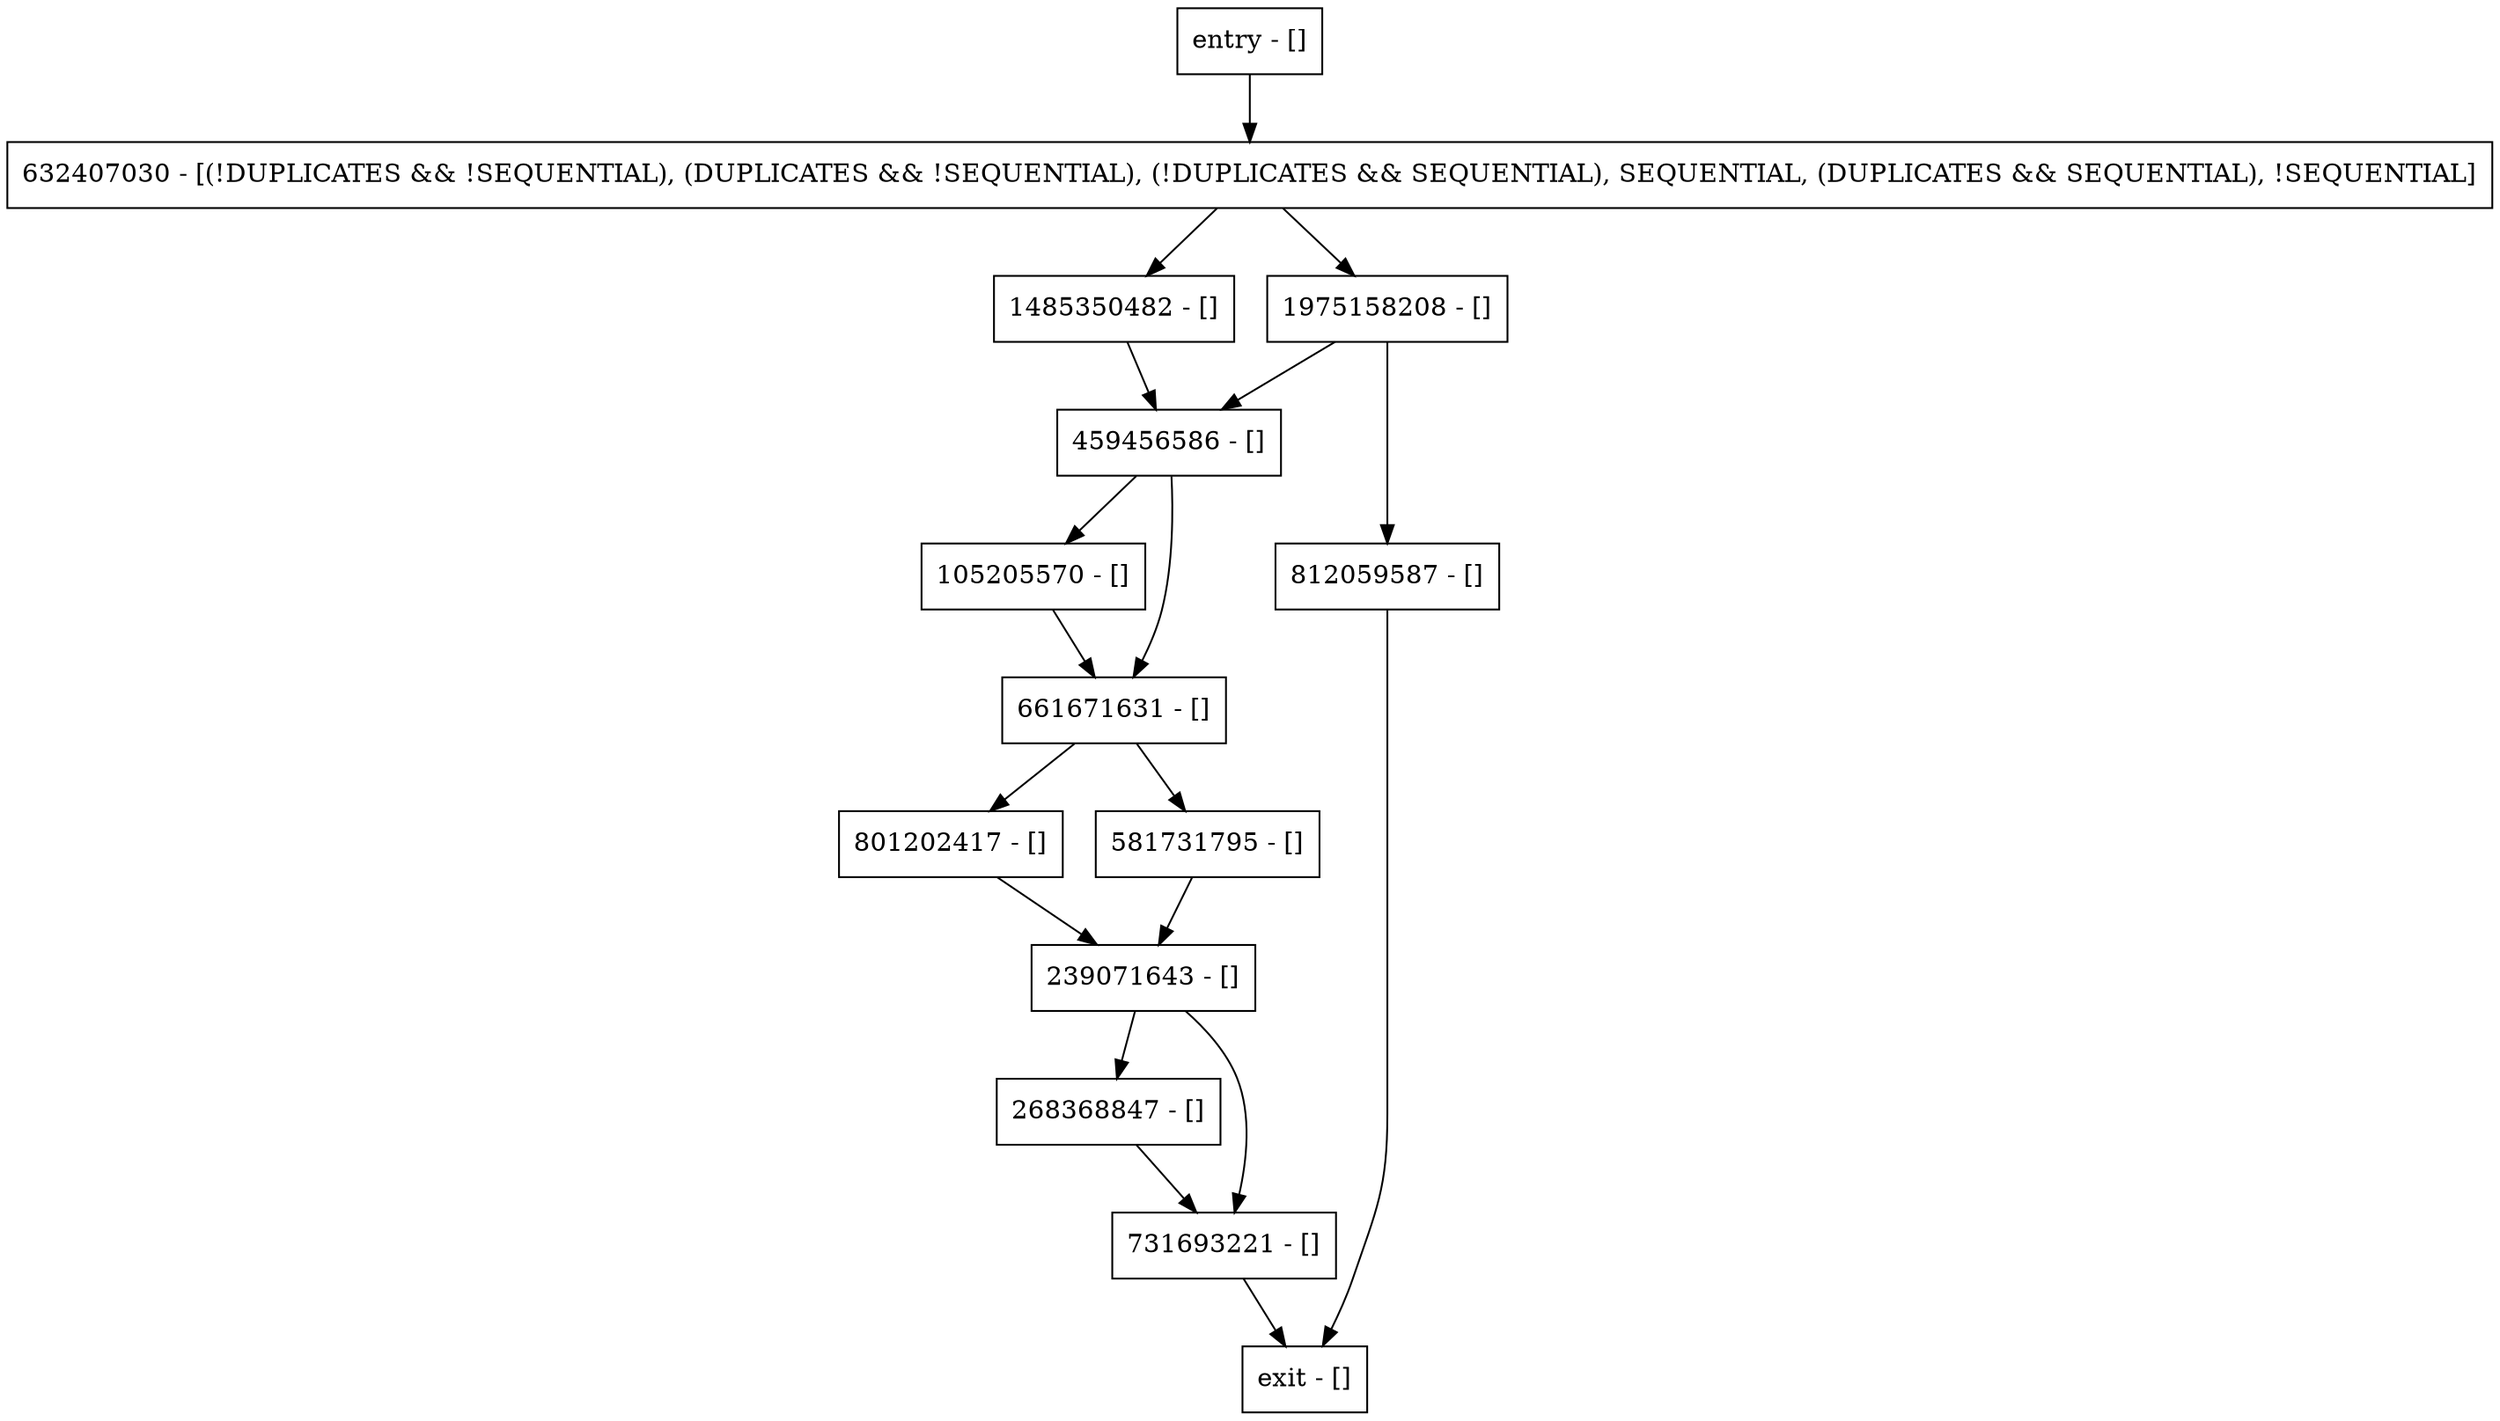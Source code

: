 digraph putInternal {
node [shape=record];
239071643 [label="239071643 - []"];
105205570 [label="105205570 - []"];
1485350482 [label="1485350482 - []"];
812059587 [label="812059587 - []"];
268368847 [label="268368847 - []"];
801202417 [label="801202417 - []"];
entry [label="entry - []"];
exit [label="exit - []"];
661671631 [label="661671631 - []"];
581731795 [label="581731795 - []"];
1975158208 [label="1975158208 - []"];
731693221 [label="731693221 - []"];
632407030 [label="632407030 - [(!DUPLICATES && !SEQUENTIAL), (DUPLICATES && !SEQUENTIAL), (!DUPLICATES && SEQUENTIAL), SEQUENTIAL, (DUPLICATES && SEQUENTIAL), !SEQUENTIAL]"];
459456586 [label="459456586 - []"];
entry;
exit;
239071643 -> 731693221;
239071643 -> 268368847;
105205570 -> 661671631;
1485350482 -> 459456586;
812059587 -> exit;
268368847 -> 731693221;
801202417 -> 239071643;
entry -> 632407030;
661671631 -> 581731795;
661671631 -> 801202417;
581731795 -> 239071643;
1975158208 -> 812059587;
1975158208 -> 459456586;
731693221 -> exit;
632407030 -> 1975158208;
632407030 -> 1485350482;
459456586 -> 661671631;
459456586 -> 105205570;
}
